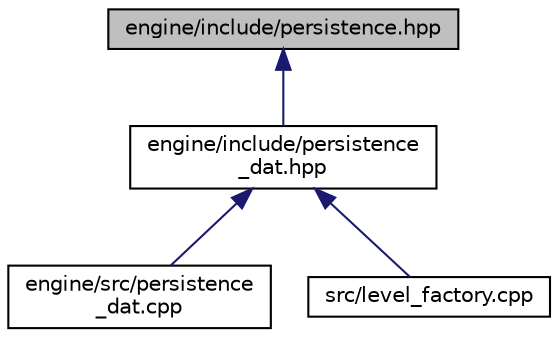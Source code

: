 digraph "engine/include/persistence.hpp"
{
  edge [fontname="Helvetica",fontsize="10",labelfontname="Helvetica",labelfontsize="10"];
  node [fontname="Helvetica",fontsize="10",shape=record];
  Node1 [label="engine/include/persistence.hpp",height=0.2,width=0.4,color="black", fillcolor="grey75", style="filled", fontcolor="black"];
  Node1 -> Node2 [dir="back",color="midnightblue",fontsize="10",style="solid"];
  Node2 [label="engine/include/persistence\l_dat.hpp",height=0.2,width=0.4,color="black", fillcolor="white", style="filled",URL="$persistence__dat_8hpp.html"];
  Node2 -> Node3 [dir="back",color="midnightblue",fontsize="10",style="solid"];
  Node3 [label="engine/src/persistence\l_dat.cpp",height=0.2,width=0.4,color="black", fillcolor="white", style="filled",URL="$persistence__dat_8cpp.html"];
  Node2 -> Node4 [dir="back",color="midnightblue",fontsize="10",style="solid"];
  Node4 [label="src/level_factory.cpp",height=0.2,width=0.4,color="black", fillcolor="white", style="filled",URL="$level__factory_8cpp.html"];
}

